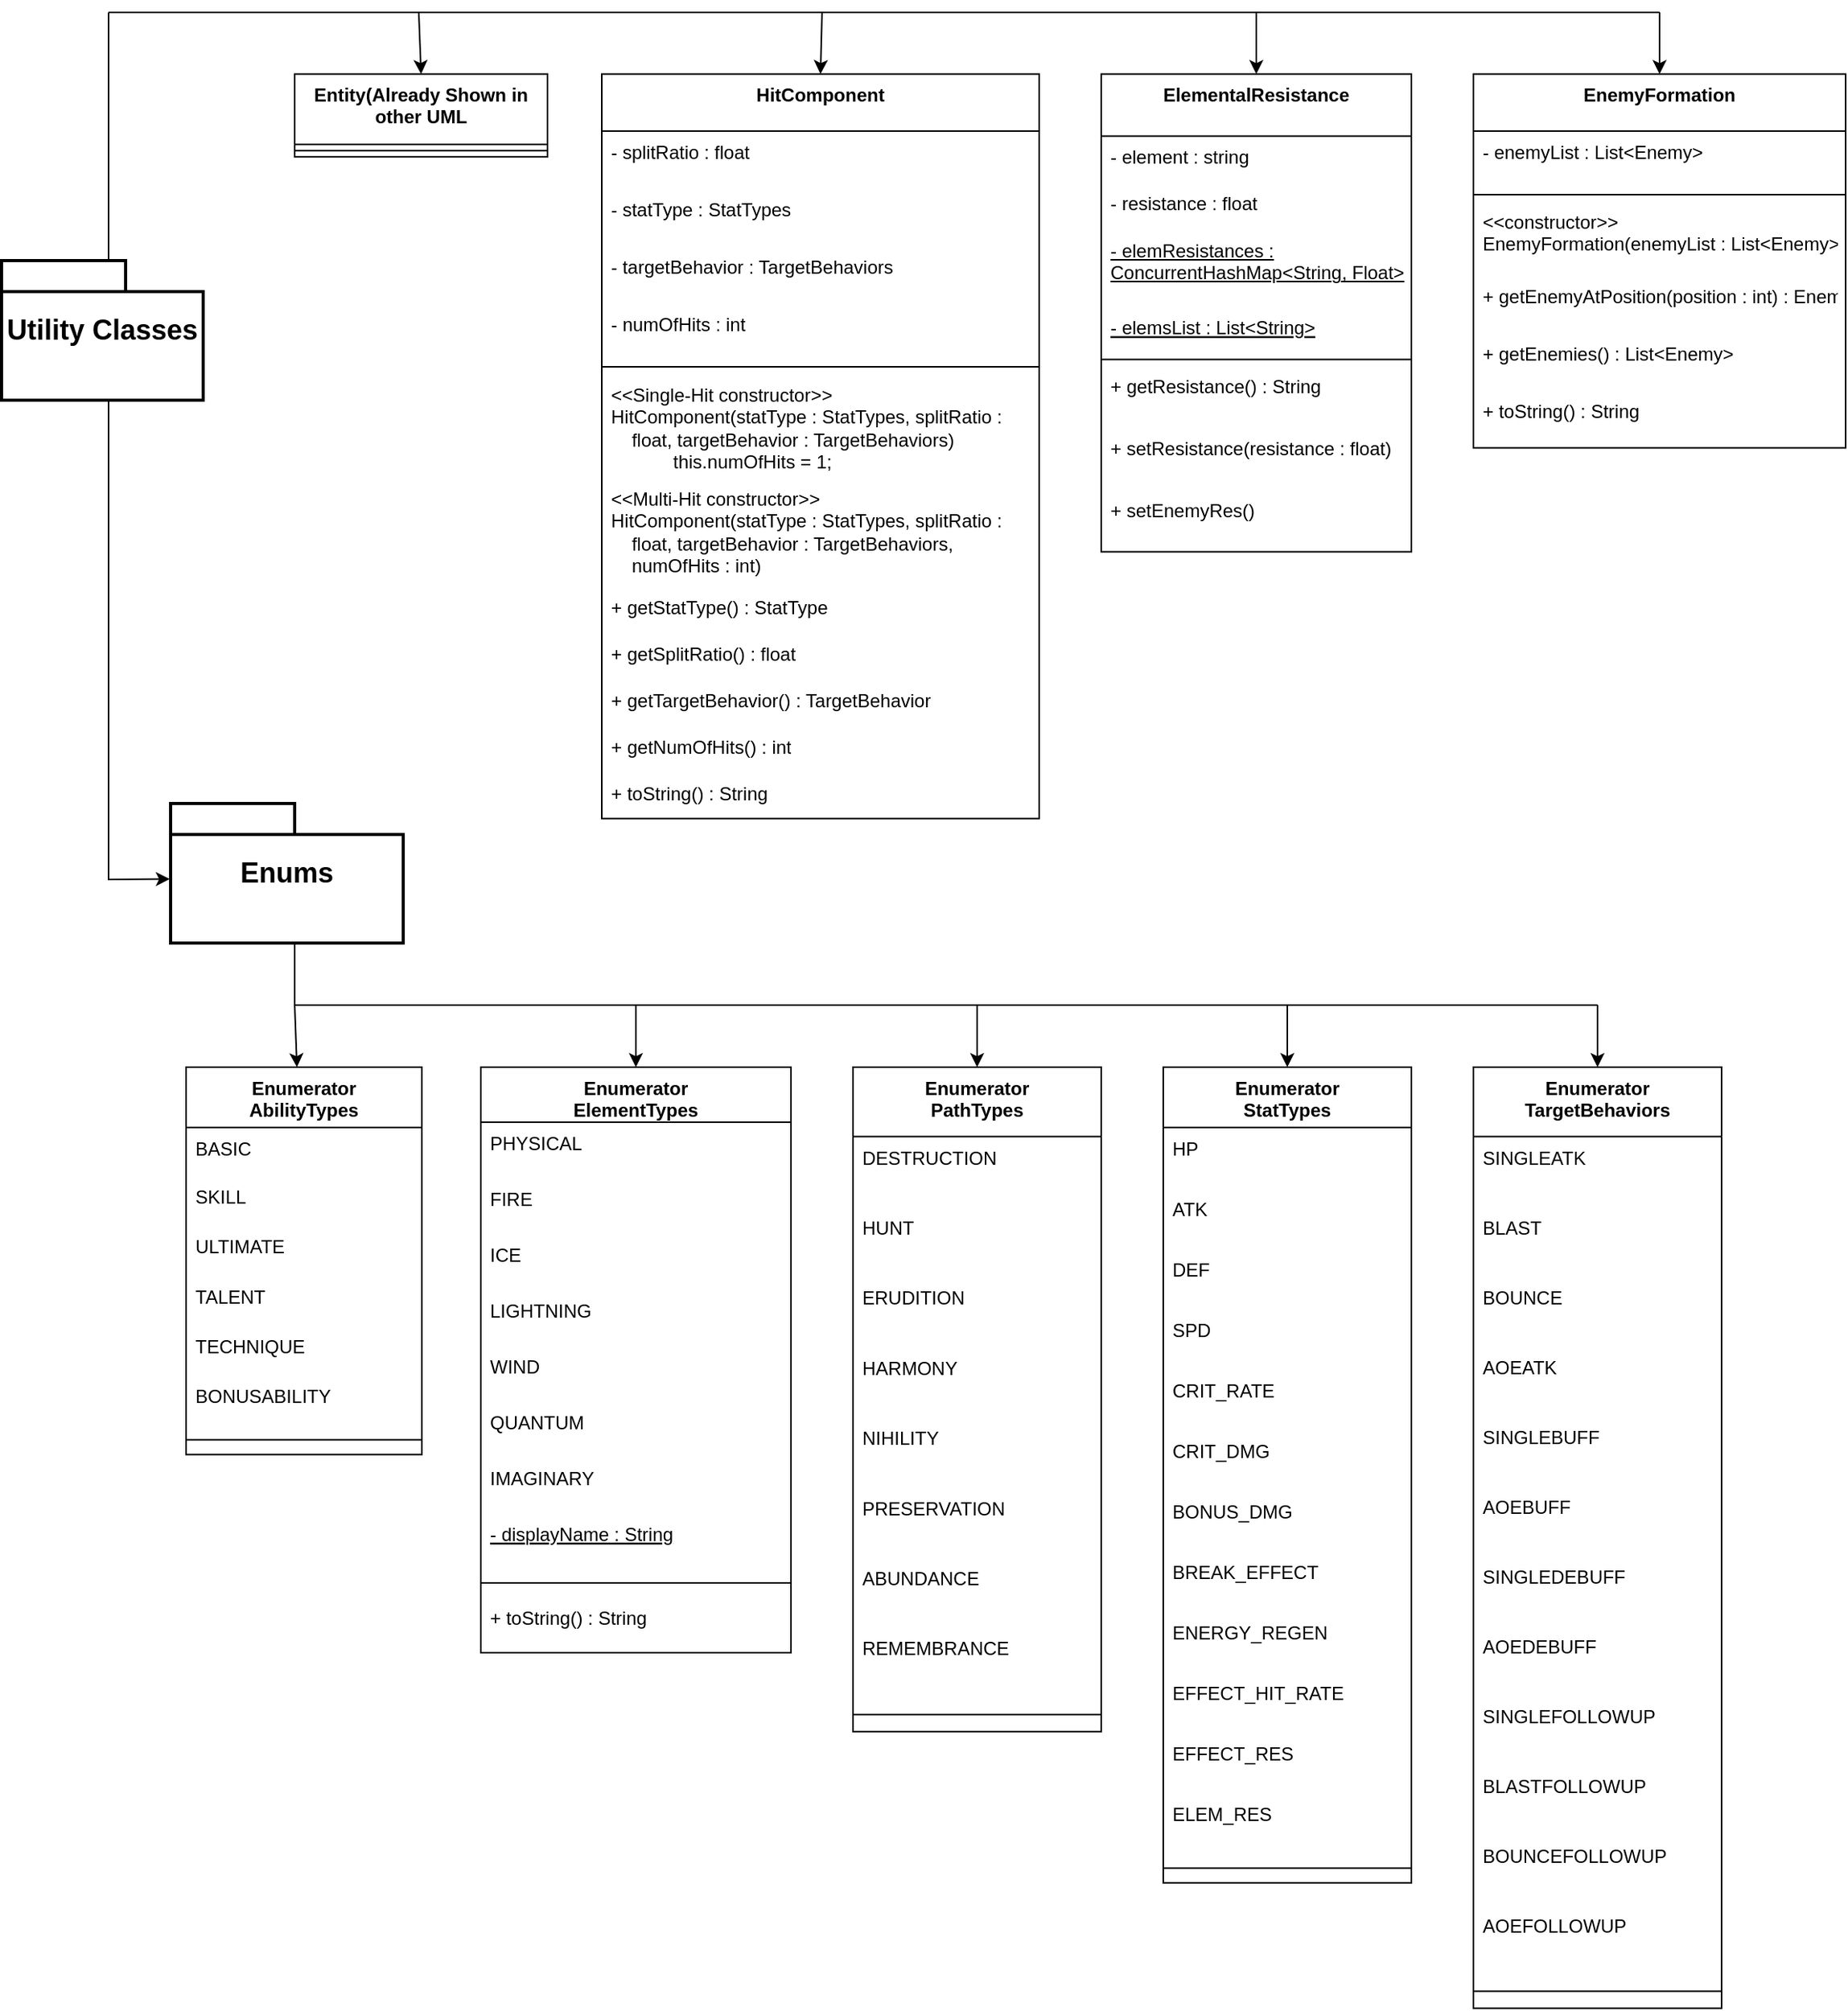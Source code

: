 <mxfile version="27.0.5">
  <diagram name="Page-1" id="-sLApmiAKV9WA52G9wSE">
    <mxGraphModel dx="1891" dy="1094" grid="0" gridSize="10" guides="0" tooltips="1" connect="1" arrows="1" fold="1" page="1" pageScale="1.2" pageWidth="850" pageHeight="1100" math="0" shadow="0">
      <root>
        <mxCell id="0" />
        <mxCell id="1" parent="0" />
        <mxCell id="8" value="Entity(Already Shown in&#xa;other UML" style="swimlane;fontStyle=1;align=center;verticalAlign=top;childLayout=stackLayout;horizontal=1;startSize=45.333;horizontalStack=0;resizeParent=1;resizeParentMax=0;resizeLast=0;collapsible=0;marginBottom=0;" parent="1" vertex="1">
          <mxGeometry x="280" y="119.73" width="163" height="53.333" as="geometry" />
        </mxCell>
        <mxCell id="10" style="line;strokeWidth=1;fillColor=none;align=left;verticalAlign=middle;spacingTop=-1;spacingLeft=3;spacingRight=3;rotatable=0;labelPosition=right;points=[];portConstraint=eastwest;strokeColor=inherit;" parent="8" vertex="1">
          <mxGeometry y="45.333" width="163" height="8" as="geometry" />
        </mxCell>
        <mxCell id="12" value="HitComponent" style="swimlane;fontStyle=1;align=center;verticalAlign=top;childLayout=stackLayout;horizontal=1;startSize=36.8;horizontalStack=0;resizeParent=1;resizeParentMax=0;resizeLast=0;collapsible=0;marginBottom=0;" parent="1" vertex="1">
          <mxGeometry x="478" y="119.73" width="282" height="480" as="geometry" />
        </mxCell>
        <mxCell id="13" value="- splitRatio : float" style="text;strokeColor=none;fillColor=none;align=left;verticalAlign=top;spacingLeft=4;spacingRight=4;overflow=hidden;rotatable=0;points=[[0,0.5],[1,0.5]];portConstraint=eastwest;" parent="12" vertex="1">
          <mxGeometry y="36.8" width="282" height="37" as="geometry" />
        </mxCell>
        <mxCell id="14" value="- statType : StatTypes" style="text;strokeColor=none;fillColor=none;align=left;verticalAlign=top;spacingLeft=4;spacingRight=4;overflow=hidden;rotatable=0;points=[[0,0.5],[1,0.5]];portConstraint=eastwest;" parent="12" vertex="1">
          <mxGeometry y="73.8" width="282" height="37" as="geometry" />
        </mxCell>
        <mxCell id="noCSUKZec1lNonX3EAhE-70" value="- targetBehavior : TargetBehaviors" style="text;strokeColor=none;fillColor=none;align=left;verticalAlign=top;spacingLeft=4;spacingRight=4;overflow=hidden;rotatable=0;points=[[0,0.5],[1,0.5]];portConstraint=eastwest;" vertex="1" parent="12">
          <mxGeometry y="110.8" width="282" height="37" as="geometry" />
        </mxCell>
        <mxCell id="noCSUKZec1lNonX3EAhE-71" value="- numOfHits : int" style="text;strokeColor=none;fillColor=none;align=left;verticalAlign=top;spacingLeft=4;spacingRight=4;overflow=hidden;rotatable=0;points=[[0,0.5],[1,0.5]];portConstraint=eastwest;" vertex="1" parent="12">
          <mxGeometry y="147.8" width="282" height="37" as="geometry" />
        </mxCell>
        <mxCell id="15" style="line;strokeWidth=1;fillColor=none;align=left;verticalAlign=middle;spacingTop=-1;spacingLeft=3;spacingRight=3;rotatable=0;labelPosition=right;points=[];portConstraint=eastwest;strokeColor=inherit;" parent="12" vertex="1">
          <mxGeometry y="184.8" width="282" height="8" as="geometry" />
        </mxCell>
        <mxCell id="16" value="&lt;&lt;Single-Hit constructor&gt;&gt;&#xa;HitComponent(statType : StatTypes, splitRatio :     float, targetBehavior : TargetBehaviors)&#xa;            this.numOfHits = 1;&#xa;" style="text;strokeColor=none;fillColor=none;align=left;verticalAlign=top;spacingLeft=4;spacingRight=4;overflow=hidden;rotatable=0;points=[[0,0.5],[1,0.5]];portConstraint=eastwest;labelBackgroundColor=none;labelBorderColor=none;whiteSpace=wrap;" parent="12" vertex="1">
          <mxGeometry y="192.8" width="282" height="67.2" as="geometry" />
        </mxCell>
        <mxCell id="17" value="&lt;&lt;Multi-Hit constructor&gt;&gt;&#xa;HitComponent(statType : StatTypes, splitRatio :     float, targetBehavior : TargetBehaviors,     numOfHits : int)" style="text;strokeColor=none;fillColor=none;align=left;verticalAlign=top;spacingLeft=4;spacingRight=4;overflow=hidden;rotatable=0;points=[[0,0.5],[1,0.5]];portConstraint=eastwest;whiteSpace=wrap;" parent="12" vertex="1">
          <mxGeometry y="260" width="282" height="70" as="geometry" />
        </mxCell>
        <mxCell id="noCSUKZec1lNonX3EAhE-73" value="+ getStatType() : StatType" style="text;strokeColor=none;fillColor=none;align=left;verticalAlign=top;spacingLeft=4;spacingRight=4;overflow=hidden;rotatable=0;points=[[0,0.5],[1,0.5]];portConstraint=eastwest;whiteSpace=wrap;" vertex="1" parent="12">
          <mxGeometry y="330" width="282" height="30" as="geometry" />
        </mxCell>
        <mxCell id="noCSUKZec1lNonX3EAhE-74" value="+ getSplitRatio() : float" style="text;strokeColor=none;fillColor=none;align=left;verticalAlign=top;spacingLeft=4;spacingRight=4;overflow=hidden;rotatable=0;points=[[0,0.5],[1,0.5]];portConstraint=eastwest;whiteSpace=wrap;" vertex="1" parent="12">
          <mxGeometry y="360" width="282" height="30" as="geometry" />
        </mxCell>
        <mxCell id="noCSUKZec1lNonX3EAhE-75" value="+ getTargetBehavior() : TargetBehavior" style="text;strokeColor=none;fillColor=none;align=left;verticalAlign=top;spacingLeft=4;spacingRight=4;overflow=hidden;rotatable=0;points=[[0,0.5],[1,0.5]];portConstraint=eastwest;whiteSpace=wrap;" vertex="1" parent="12">
          <mxGeometry y="390" width="282" height="30" as="geometry" />
        </mxCell>
        <mxCell id="noCSUKZec1lNonX3EAhE-76" value="+ getNumOfHits() : int" style="text;strokeColor=none;fillColor=none;align=left;verticalAlign=top;spacingLeft=4;spacingRight=4;overflow=hidden;rotatable=0;points=[[0,0.5],[1,0.5]];portConstraint=eastwest;whiteSpace=wrap;" vertex="1" parent="12">
          <mxGeometry y="420" width="282" height="30" as="geometry" />
        </mxCell>
        <mxCell id="noCSUKZec1lNonX3EAhE-77" value="+ toString() : String" style="text;strokeColor=none;fillColor=none;align=left;verticalAlign=top;spacingLeft=4;spacingRight=4;overflow=hidden;rotatable=0;points=[[0,0.5],[1,0.5]];portConstraint=eastwest;whiteSpace=wrap;" vertex="1" parent="12">
          <mxGeometry y="450" width="282" height="30" as="geometry" />
        </mxCell>
        <mxCell id="18" value="ElementalResistance" style="swimlane;fontStyle=1;align=center;verticalAlign=top;childLayout=stackLayout;horizontal=1;startSize=40;horizontalStack=0;resizeParent=1;resizeParentMax=0;resizeLast=0;collapsible=0;marginBottom=0;" parent="1" vertex="1">
          <mxGeometry x="800" y="119.73" width="200" height="308" as="geometry" />
        </mxCell>
        <mxCell id="19" value="- element : string" style="text;strokeColor=none;fillColor=none;align=left;verticalAlign=top;spacingLeft=4;spacingRight=4;overflow=hidden;rotatable=0;points=[[0,0.5],[1,0.5]];portConstraint=eastwest;" parent="18" vertex="1">
          <mxGeometry y="40" width="200" height="30" as="geometry" />
        </mxCell>
        <mxCell id="noCSUKZec1lNonX3EAhE-78" value="- resistance : float" style="text;strokeColor=none;fillColor=none;align=left;verticalAlign=top;spacingLeft=4;spacingRight=4;overflow=hidden;rotatable=0;points=[[0,0.5],[1,0.5]];portConstraint=eastwest;" vertex="1" parent="18">
          <mxGeometry y="70" width="200" height="30" as="geometry" />
        </mxCell>
        <mxCell id="noCSUKZec1lNonX3EAhE-79" value="- elemResistances : ConcurrentHashMap&lt;String, Float&gt;" style="text;strokeColor=none;fillColor=none;align=left;verticalAlign=top;spacingLeft=4;spacingRight=4;overflow=hidden;rotatable=0;points=[[0,0.5],[1,0.5]];portConstraint=eastwest;whiteSpace=wrap;fontStyle=4" vertex="1" parent="18">
          <mxGeometry y="100" width="200" height="50" as="geometry" />
        </mxCell>
        <mxCell id="noCSUKZec1lNonX3EAhE-80" value="- elemsList : List&lt;String&gt;" style="text;strokeColor=none;fillColor=none;align=left;verticalAlign=top;spacingLeft=4;spacingRight=4;overflow=hidden;rotatable=0;points=[[0,0.5],[1,0.5]];portConstraint=eastwest;fontStyle=4" vertex="1" parent="18">
          <mxGeometry y="150" width="200" height="30" as="geometry" />
        </mxCell>
        <mxCell id="20" style="line;strokeWidth=1;fillColor=none;align=left;verticalAlign=middle;spacingTop=-1;spacingLeft=3;spacingRight=3;rotatable=0;labelPosition=right;points=[];portConstraint=eastwest;strokeColor=inherit;" parent="18" vertex="1">
          <mxGeometry y="180" width="200" height="8" as="geometry" />
        </mxCell>
        <mxCell id="21" value="+ getResistance() : String" style="text;strokeColor=none;fillColor=none;align=left;verticalAlign=top;spacingLeft=4;spacingRight=4;overflow=hidden;rotatable=0;points=[[0,0.5],[1,0.5]];portConstraint=eastwest;" parent="18" vertex="1">
          <mxGeometry y="188" width="200" height="40" as="geometry" />
        </mxCell>
        <mxCell id="22" value="+ setResistance(resistance : float)" style="text;strokeColor=none;fillColor=none;align=left;verticalAlign=top;spacingLeft=4;spacingRight=4;overflow=hidden;rotatable=0;points=[[0,0.5],[1,0.5]];portConstraint=eastwest;" parent="18" vertex="1">
          <mxGeometry y="228" width="200" height="40" as="geometry" />
        </mxCell>
        <mxCell id="noCSUKZec1lNonX3EAhE-81" value="+ setEnemyRes()" style="text;strokeColor=none;fillColor=none;align=left;verticalAlign=top;spacingLeft=4;spacingRight=4;overflow=hidden;rotatable=0;points=[[0,0.5],[1,0.5]];portConstraint=eastwest;" vertex="1" parent="18">
          <mxGeometry y="268" width="200" height="40" as="geometry" />
        </mxCell>
        <mxCell id="23" value="EnemyFormation" style="swimlane;fontStyle=1;align=center;verticalAlign=top;childLayout=stackLayout;horizontal=1;startSize=36.8;horizontalStack=0;resizeParent=1;resizeParentMax=0;resizeLast=0;collapsible=0;marginBottom=0;" parent="1" vertex="1">
          <mxGeometry x="1040" y="119.73" width="240" height="241" as="geometry" />
        </mxCell>
        <mxCell id="24" value="- enemyList : List&lt;Enemy&gt;" style="text;strokeColor=none;fillColor=none;align=left;verticalAlign=top;spacingLeft=4;spacingRight=4;overflow=hidden;rotatable=0;points=[[0,0.5],[1,0.5]];portConstraint=eastwest;" parent="23" vertex="1">
          <mxGeometry y="36.8" width="240" height="37" as="geometry" />
        </mxCell>
        <mxCell id="25" style="line;strokeWidth=1;fillColor=none;align=left;verticalAlign=middle;spacingTop=-1;spacingLeft=3;spacingRight=3;rotatable=0;labelPosition=right;points=[];portConstraint=eastwest;strokeColor=inherit;" parent="23" vertex="1">
          <mxGeometry y="73.8" width="240" height="8" as="geometry" />
        </mxCell>
        <mxCell id="26" value="&lt;&lt;constructor&gt;&gt;&#xa;EnemyFormation(enemyList : List&lt;Enemy&gt;)" style="text;strokeColor=none;fillColor=none;align=left;verticalAlign=top;spacingLeft=4;spacingRight=4;overflow=hidden;rotatable=0;points=[[0,0.5],[1,0.5]];portConstraint=eastwest;" parent="23" vertex="1">
          <mxGeometry y="81.8" width="240" height="48.2" as="geometry" />
        </mxCell>
        <mxCell id="27" value="+ getEnemyAtPosition(position : int) : Enemy" style="text;strokeColor=none;fillColor=none;align=left;verticalAlign=top;spacingLeft=4;spacingRight=4;overflow=hidden;rotatable=0;points=[[0,0.5],[1,0.5]];portConstraint=eastwest;" parent="23" vertex="1">
          <mxGeometry y="130" width="240" height="37" as="geometry" />
        </mxCell>
        <mxCell id="28" value="+ getEnemies() : List&lt;Enemy&gt;" style="text;strokeColor=none;fillColor=none;align=left;verticalAlign=top;spacingLeft=4;spacingRight=4;overflow=hidden;rotatable=0;points=[[0,0.5],[1,0.5]];portConstraint=eastwest;" parent="23" vertex="1">
          <mxGeometry y="167" width="240" height="37" as="geometry" />
        </mxCell>
        <mxCell id="noCSUKZec1lNonX3EAhE-83" value="+ toString() : String" style="text;strokeColor=none;fillColor=none;align=left;verticalAlign=top;spacingLeft=4;spacingRight=4;overflow=hidden;rotatable=0;points=[[0,0.5],[1,0.5]];portConstraint=eastwest;" vertex="1" parent="23">
          <mxGeometry y="204" width="240" height="37" as="geometry" />
        </mxCell>
        <mxCell id="33" value="Enumerator&#xa;AbilityTypes" style="swimlane;fontStyle=1;align=center;verticalAlign=top;childLayout=stackLayout;horizontal=1;startSize=38.857;horizontalStack=0;resizeParent=1;resizeParentMax=0;resizeLast=0;collapsible=0;marginBottom=0;" parent="1" vertex="1">
          <mxGeometry x="210" y="760" width="152" height="249.697" as="geometry" />
        </mxCell>
        <mxCell id="34" value="BASIC" style="text;strokeColor=none;fillColor=none;align=left;verticalAlign=top;spacingLeft=4;spacingRight=4;overflow=hidden;rotatable=0;points=[[0,0.5],[1,0.5]];portConstraint=eastwest;" parent="33" vertex="1">
          <mxGeometry y="38.857" width="152" height="31.14" as="geometry" />
        </mxCell>
        <mxCell id="35" value="SKILL" style="text;strokeColor=none;fillColor=none;align=left;verticalAlign=top;spacingLeft=4;spacingRight=4;overflow=hidden;rotatable=0;points=[[0,0.5],[1,0.5]];portConstraint=eastwest;" parent="33" vertex="1">
          <mxGeometry y="69.997" width="152" height="32.14" as="geometry" />
        </mxCell>
        <mxCell id="noCSUKZec1lNonX3EAhE-97" value="ULTIMATE" style="text;strokeColor=none;fillColor=none;align=left;verticalAlign=top;spacingLeft=4;spacingRight=4;overflow=hidden;rotatable=0;points=[[0,0.5],[1,0.5]];portConstraint=eastwest;" vertex="1" parent="33">
          <mxGeometry y="102.137" width="152" height="32.14" as="geometry" />
        </mxCell>
        <mxCell id="noCSUKZec1lNonX3EAhE-98" value="TALENT" style="text;strokeColor=none;fillColor=none;align=left;verticalAlign=top;spacingLeft=4;spacingRight=4;overflow=hidden;rotatable=0;points=[[0,0.5],[1,0.5]];portConstraint=eastwest;" vertex="1" parent="33">
          <mxGeometry y="134.277" width="152" height="32.14" as="geometry" />
        </mxCell>
        <mxCell id="noCSUKZec1lNonX3EAhE-99" value="TECHNIQUE" style="text;strokeColor=none;fillColor=none;align=left;verticalAlign=top;spacingLeft=4;spacingRight=4;overflow=hidden;rotatable=0;points=[[0,0.5],[1,0.5]];portConstraint=eastwest;" vertex="1" parent="33">
          <mxGeometry y="166.417" width="152" height="32.14" as="geometry" />
        </mxCell>
        <mxCell id="noCSUKZec1lNonX3EAhE-100" value="BONUSABILITY" style="text;strokeColor=none;fillColor=none;align=left;verticalAlign=top;spacingLeft=4;spacingRight=4;overflow=hidden;rotatable=0;points=[[0,0.5],[1,0.5]];portConstraint=eastwest;" vertex="1" parent="33">
          <mxGeometry y="198.557" width="152" height="32.14" as="geometry" />
        </mxCell>
        <mxCell id="36" style="line;strokeWidth=1;fillColor=none;align=left;verticalAlign=middle;spacingTop=-1;spacingLeft=3;spacingRight=3;rotatable=0;labelPosition=right;points=[];portConstraint=eastwest;strokeColor=inherit;" parent="33" vertex="1">
          <mxGeometry y="230.697" width="152" height="19" as="geometry" />
        </mxCell>
        <mxCell id="37" value="Enumerator&#xa;ElementTypes" style="swimlane;fontStyle=1;align=center;verticalAlign=top;childLayout=stackLayout;horizontal=1;startSize=35.556;horizontalStack=0;resizeParent=1;resizeParentMax=0;resizeLast=0;collapsible=0;marginBottom=0;" parent="1" vertex="1">
          <mxGeometry x="400" y="760" width="200" height="377.556" as="geometry" />
        </mxCell>
        <mxCell id="38" value="PHYSICAL" style="text;strokeColor=none;fillColor=none;align=left;verticalAlign=top;spacingLeft=4;spacingRight=4;overflow=hidden;rotatable=0;points=[[0,0.5],[1,0.5]];portConstraint=eastwest;" parent="37" vertex="1">
          <mxGeometry y="35.556" width="200" height="36" as="geometry" />
        </mxCell>
        <mxCell id="39" value="FIRE" style="text;strokeColor=none;fillColor=none;align=left;verticalAlign=top;spacingLeft=4;spacingRight=4;overflow=hidden;rotatable=0;points=[[0,0.5],[1,0.5]];portConstraint=eastwest;" parent="37" vertex="1">
          <mxGeometry y="71.556" width="200" height="36" as="geometry" />
        </mxCell>
        <mxCell id="40" value="ICE" style="text;strokeColor=none;fillColor=none;align=left;verticalAlign=top;spacingLeft=4;spacingRight=4;overflow=hidden;rotatable=0;points=[[0,0.5],[1,0.5]];portConstraint=eastwest;" parent="37" vertex="1">
          <mxGeometry y="107.556" width="200" height="36" as="geometry" />
        </mxCell>
        <mxCell id="noCSUKZec1lNonX3EAhE-103" value="LIGHTNING" style="text;strokeColor=none;fillColor=none;align=left;verticalAlign=top;spacingLeft=4;spacingRight=4;overflow=hidden;rotatable=0;points=[[0,0.5],[1,0.5]];portConstraint=eastwest;" vertex="1" parent="37">
          <mxGeometry y="143.556" width="200" height="36" as="geometry" />
        </mxCell>
        <mxCell id="noCSUKZec1lNonX3EAhE-104" value="WIND" style="text;strokeColor=none;fillColor=none;align=left;verticalAlign=top;spacingLeft=4;spacingRight=4;overflow=hidden;rotatable=0;points=[[0,0.5],[1,0.5]];portConstraint=eastwest;" vertex="1" parent="37">
          <mxGeometry y="179.556" width="200" height="36" as="geometry" />
        </mxCell>
        <mxCell id="noCSUKZec1lNonX3EAhE-101" value="QUANTUM" style="text;strokeColor=none;fillColor=none;align=left;verticalAlign=top;spacingLeft=4;spacingRight=4;overflow=hidden;rotatable=0;points=[[0,0.5],[1,0.5]];portConstraint=eastwest;" vertex="1" parent="37">
          <mxGeometry y="215.556" width="200" height="36" as="geometry" />
        </mxCell>
        <mxCell id="noCSUKZec1lNonX3EAhE-102" value="IMAGINARY" style="text;strokeColor=none;fillColor=none;align=left;verticalAlign=top;spacingLeft=4;spacingRight=4;overflow=hidden;rotatable=0;points=[[0,0.5],[1,0.5]];portConstraint=eastwest;" vertex="1" parent="37">
          <mxGeometry y="251.556" width="200" height="36" as="geometry" />
        </mxCell>
        <mxCell id="noCSUKZec1lNonX3EAhE-106" value="- displayName : String" style="text;strokeColor=none;fillColor=none;align=left;verticalAlign=top;spacingLeft=4;spacingRight=4;overflow=hidden;rotatable=0;points=[[0,0.5],[1,0.5]];portConstraint=eastwest;fontStyle=4" vertex="1" parent="37">
          <mxGeometry y="287.556" width="200" height="36" as="geometry" />
        </mxCell>
        <mxCell id="41" style="line;strokeWidth=1;fillColor=none;align=left;verticalAlign=middle;spacingTop=-1;spacingLeft=3;spacingRight=3;rotatable=0;labelPosition=right;points=[];portConstraint=eastwest;strokeColor=inherit;" parent="37" vertex="1">
          <mxGeometry y="323.556" width="200" height="18" as="geometry" />
        </mxCell>
        <mxCell id="noCSUKZec1lNonX3EAhE-108" value="+ toString() : String" style="text;strokeColor=none;fillColor=none;align=left;verticalAlign=top;spacingLeft=4;spacingRight=4;overflow=hidden;rotatable=0;points=[[0,0.5],[1,0.5]];portConstraint=eastwest;" vertex="1" parent="37">
          <mxGeometry y="341.556" width="200" height="36" as="geometry" />
        </mxCell>
        <mxCell id="42" value="Enumerator&#xa;PathTypes" style="swimlane;fontStyle=1;align=center;verticalAlign=top;childLayout=stackLayout;horizontal=1;startSize=44.8;horizontalStack=0;resizeParent=1;resizeParentMax=0;resizeLast=0;collapsible=0;marginBottom=0;" parent="1" vertex="1">
          <mxGeometry x="640" y="760" width="160" height="428.4" as="geometry" />
        </mxCell>
        <mxCell id="43" value="DESTRUCTION" style="text;strokeColor=none;fillColor=none;align=left;verticalAlign=top;spacingLeft=4;spacingRight=4;overflow=hidden;rotatable=0;points=[[0,0.5],[1,0.5]];portConstraint=eastwest;" parent="42" vertex="1">
          <mxGeometry y="44.8" width="160" height="45.2" as="geometry" />
        </mxCell>
        <mxCell id="noCSUKZec1lNonX3EAhE-121" value="HUNT" style="text;strokeColor=none;fillColor=none;align=left;verticalAlign=top;spacingLeft=4;spacingRight=4;overflow=hidden;rotatable=0;points=[[0,0.5],[1,0.5]];portConstraint=eastwest;" vertex="1" parent="42">
          <mxGeometry y="90" width="160" height="45.2" as="geometry" />
        </mxCell>
        <mxCell id="noCSUKZec1lNonX3EAhE-124" value="ERUDITION" style="text;strokeColor=none;fillColor=none;align=left;verticalAlign=top;spacingLeft=4;spacingRight=4;overflow=hidden;rotatable=0;points=[[0,0.5],[1,0.5]];portConstraint=eastwest;" vertex="1" parent="42">
          <mxGeometry y="135.2" width="160" height="45.2" as="geometry" />
        </mxCell>
        <mxCell id="noCSUKZec1lNonX3EAhE-123" value="HARMONY" style="text;strokeColor=none;fillColor=none;align=left;verticalAlign=top;spacingLeft=4;spacingRight=4;overflow=hidden;rotatable=0;points=[[0,0.5],[1,0.5]];portConstraint=eastwest;" vertex="1" parent="42">
          <mxGeometry y="180.4" width="160" height="45.2" as="geometry" />
        </mxCell>
        <mxCell id="noCSUKZec1lNonX3EAhE-122" value="NIHILITY" style="text;strokeColor=none;fillColor=none;align=left;verticalAlign=top;spacingLeft=4;spacingRight=4;overflow=hidden;rotatable=0;points=[[0,0.5],[1,0.5]];portConstraint=eastwest;" vertex="1" parent="42">
          <mxGeometry y="225.6" width="160" height="45.2" as="geometry" />
        </mxCell>
        <mxCell id="noCSUKZec1lNonX3EAhE-120" value="PRESERVATION" style="text;strokeColor=none;fillColor=none;align=left;verticalAlign=top;spacingLeft=4;spacingRight=4;overflow=hidden;rotatable=0;points=[[0,0.5],[1,0.5]];portConstraint=eastwest;" vertex="1" parent="42">
          <mxGeometry y="270.8" width="160" height="45.2" as="geometry" />
        </mxCell>
        <mxCell id="noCSUKZec1lNonX3EAhE-119" value="ABUNDANCE" style="text;strokeColor=none;fillColor=none;align=left;verticalAlign=top;spacingLeft=4;spacingRight=4;overflow=hidden;rotatable=0;points=[[0,0.5],[1,0.5]];portConstraint=eastwest;" vertex="1" parent="42">
          <mxGeometry y="316.0" width="160" height="45.2" as="geometry" />
        </mxCell>
        <mxCell id="noCSUKZec1lNonX3EAhE-118" value="REMEMBRANCE" style="text;strokeColor=none;fillColor=none;align=left;verticalAlign=top;spacingLeft=4;spacingRight=4;overflow=hidden;rotatable=0;points=[[0,0.5],[1,0.5]];portConstraint=eastwest;" vertex="1" parent="42">
          <mxGeometry y="361.2" width="160" height="45.2" as="geometry" />
        </mxCell>
        <mxCell id="44" style="line;strokeWidth=1;fillColor=none;align=left;verticalAlign=middle;spacingTop=-1;spacingLeft=3;spacingRight=3;rotatable=0;labelPosition=right;points=[];portConstraint=eastwest;strokeColor=inherit;" parent="42" vertex="1">
          <mxGeometry y="406.4" width="160" height="22" as="geometry" />
        </mxCell>
        <mxCell id="45" value="Enumerator&#xa;StatTypes" style="swimlane;fontStyle=1;align=center;verticalAlign=top;childLayout=stackLayout;horizontal=1;startSize=38.857;horizontalStack=0;resizeParent=1;resizeParentMax=0;resizeLast=0;collapsible=0;marginBottom=0;" parent="1" vertex="1">
          <mxGeometry x="840" y="760" width="160" height="525.857" as="geometry" />
        </mxCell>
        <mxCell id="46" value="HP" style="text;strokeColor=none;fillColor=none;align=left;verticalAlign=top;spacingLeft=4;spacingRight=4;overflow=hidden;rotatable=0;points=[[0,0.5],[1,0.5]];portConstraint=eastwest;" parent="45" vertex="1">
          <mxGeometry y="38.857" width="160" height="39" as="geometry" />
        </mxCell>
        <mxCell id="noCSUKZec1lNonX3EAhE-130" value="ATK" style="text;strokeColor=none;fillColor=none;align=left;verticalAlign=top;spacingLeft=4;spacingRight=4;overflow=hidden;rotatable=0;points=[[0,0.5],[1,0.5]];portConstraint=eastwest;" vertex="1" parent="45">
          <mxGeometry y="77.857" width="160" height="39" as="geometry" />
        </mxCell>
        <mxCell id="noCSUKZec1lNonX3EAhE-132" value="DEF" style="text;strokeColor=none;fillColor=none;align=left;verticalAlign=top;spacingLeft=4;spacingRight=4;overflow=hidden;rotatable=0;points=[[0,0.5],[1,0.5]];portConstraint=eastwest;" vertex="1" parent="45">
          <mxGeometry y="116.857" width="160" height="39" as="geometry" />
        </mxCell>
        <mxCell id="noCSUKZec1lNonX3EAhE-133" value="SPD" style="text;strokeColor=none;fillColor=none;align=left;verticalAlign=top;spacingLeft=4;spacingRight=4;overflow=hidden;rotatable=0;points=[[0,0.5],[1,0.5]];portConstraint=eastwest;" vertex="1" parent="45">
          <mxGeometry y="155.857" width="160" height="39" as="geometry" />
        </mxCell>
        <mxCell id="noCSUKZec1lNonX3EAhE-131" value="CRIT_RATE" style="text;strokeColor=none;fillColor=none;align=left;verticalAlign=top;spacingLeft=4;spacingRight=4;overflow=hidden;rotatable=0;points=[[0,0.5],[1,0.5]];portConstraint=eastwest;" vertex="1" parent="45">
          <mxGeometry y="194.857" width="160" height="39" as="geometry" />
        </mxCell>
        <mxCell id="noCSUKZec1lNonX3EAhE-129" value="CRIT_DMG" style="text;strokeColor=none;fillColor=none;align=left;verticalAlign=top;spacingLeft=4;spacingRight=4;overflow=hidden;rotatable=0;points=[[0,0.5],[1,0.5]];portConstraint=eastwest;" vertex="1" parent="45">
          <mxGeometry y="233.857" width="160" height="39" as="geometry" />
        </mxCell>
        <mxCell id="noCSUKZec1lNonX3EAhE-128" value="BONUS_DMG" style="text;strokeColor=none;fillColor=none;align=left;verticalAlign=top;spacingLeft=4;spacingRight=4;overflow=hidden;rotatable=0;points=[[0,0.5],[1,0.5]];portConstraint=eastwest;" vertex="1" parent="45">
          <mxGeometry y="272.857" width="160" height="39" as="geometry" />
        </mxCell>
        <mxCell id="noCSUKZec1lNonX3EAhE-127" value="BREAK_EFFECT" style="text;strokeColor=none;fillColor=none;align=left;verticalAlign=top;spacingLeft=4;spacingRight=4;overflow=hidden;rotatable=0;points=[[0,0.5],[1,0.5]];portConstraint=eastwest;" vertex="1" parent="45">
          <mxGeometry y="311.857" width="160" height="39" as="geometry" />
        </mxCell>
        <mxCell id="noCSUKZec1lNonX3EAhE-126" value="ENERGY_REGEN" style="text;strokeColor=none;fillColor=none;align=left;verticalAlign=top;spacingLeft=4;spacingRight=4;overflow=hidden;rotatable=0;points=[[0,0.5],[1,0.5]];portConstraint=eastwest;" vertex="1" parent="45">
          <mxGeometry y="350.857" width="160" height="39" as="geometry" />
        </mxCell>
        <mxCell id="noCSUKZec1lNonX3EAhE-125" value="EFFECT_HIT_RATE" style="text;strokeColor=none;fillColor=none;align=left;verticalAlign=top;spacingLeft=4;spacingRight=4;overflow=hidden;rotatable=0;points=[[0,0.5],[1,0.5]];portConstraint=eastwest;" vertex="1" parent="45">
          <mxGeometry y="389.857" width="160" height="39" as="geometry" />
        </mxCell>
        <mxCell id="47" value="EFFECT_RES" style="text;strokeColor=none;fillColor=none;align=left;verticalAlign=top;spacingLeft=4;spacingRight=4;overflow=hidden;rotatable=0;points=[[0,0.5],[1,0.5]];portConstraint=eastwest;" parent="45" vertex="1">
          <mxGeometry y="428.857" width="160" height="39" as="geometry" />
        </mxCell>
        <mxCell id="noCSUKZec1lNonX3EAhE-134" value="ELEM_RES" style="text;strokeColor=none;fillColor=none;align=left;verticalAlign=top;spacingLeft=4;spacingRight=4;overflow=hidden;rotatable=0;points=[[0,0.5],[1,0.5]];portConstraint=eastwest;" vertex="1" parent="45">
          <mxGeometry y="467.857" width="160" height="39" as="geometry" />
        </mxCell>
        <mxCell id="48" style="line;strokeWidth=1;fillColor=none;align=left;verticalAlign=middle;spacingTop=-1;spacingLeft=3;spacingRight=3;rotatable=0;labelPosition=right;points=[];portConstraint=eastwest;strokeColor=inherit;" parent="45" vertex="1">
          <mxGeometry y="506.857" width="160" height="19" as="geometry" />
        </mxCell>
        <mxCell id="49" value="Enumerator&#xa;TargetBehaviors" style="swimlane;fontStyle=1;align=center;verticalAlign=top;childLayout=stackLayout;horizontal=1;startSize=44.8;horizontalStack=0;resizeParent=1;resizeParentMax=0;resizeLast=0;collapsible=0;marginBottom=0;" parent="1" vertex="1">
          <mxGeometry x="1040" y="760" width="160" height="606.8" as="geometry" />
        </mxCell>
        <mxCell id="50" value="SINGLEATK" style="text;strokeColor=none;fillColor=none;align=left;verticalAlign=top;spacingLeft=4;spacingRight=4;overflow=hidden;rotatable=0;points=[[0,0.5],[1,0.5]];portConstraint=eastwest;" parent="49" vertex="1">
          <mxGeometry y="44.8" width="160" height="45" as="geometry" />
        </mxCell>
        <mxCell id="noCSUKZec1lNonX3EAhE-138" value="BLAST" style="text;strokeColor=none;fillColor=none;align=left;verticalAlign=top;spacingLeft=4;spacingRight=4;overflow=hidden;rotatable=0;points=[[0,0.5],[1,0.5]];portConstraint=eastwest;" vertex="1" parent="49">
          <mxGeometry y="89.8" width="160" height="45" as="geometry" />
        </mxCell>
        <mxCell id="noCSUKZec1lNonX3EAhE-144" value="BOUNCE" style="text;strokeColor=none;fillColor=none;align=left;verticalAlign=top;spacingLeft=4;spacingRight=4;overflow=hidden;rotatable=0;points=[[0,0.5],[1,0.5]];portConstraint=eastwest;" vertex="1" parent="49">
          <mxGeometry y="134.8" width="160" height="45" as="geometry" />
        </mxCell>
        <mxCell id="noCSUKZec1lNonX3EAhE-145" value="AOEATK" style="text;strokeColor=none;fillColor=none;align=left;verticalAlign=top;spacingLeft=4;spacingRight=4;overflow=hidden;rotatable=0;points=[[0,0.5],[1,0.5]];portConstraint=eastwest;" vertex="1" parent="49">
          <mxGeometry y="179.8" width="160" height="45" as="geometry" />
        </mxCell>
        <mxCell id="noCSUKZec1lNonX3EAhE-143" value="SINGLEBUFF" style="text;strokeColor=none;fillColor=none;align=left;verticalAlign=top;spacingLeft=4;spacingRight=4;overflow=hidden;rotatable=0;points=[[0,0.5],[1,0.5]];portConstraint=eastwest;" vertex="1" parent="49">
          <mxGeometry y="224.8" width="160" height="45" as="geometry" />
        </mxCell>
        <mxCell id="noCSUKZec1lNonX3EAhE-142" value="AOEBUFF" style="text;strokeColor=none;fillColor=none;align=left;verticalAlign=top;spacingLeft=4;spacingRight=4;overflow=hidden;rotatable=0;points=[[0,0.5],[1,0.5]];portConstraint=eastwest;" vertex="1" parent="49">
          <mxGeometry y="269.8" width="160" height="45" as="geometry" />
        </mxCell>
        <mxCell id="noCSUKZec1lNonX3EAhE-141" value="SINGLEDEBUFF" style="text;strokeColor=none;fillColor=none;align=left;verticalAlign=top;spacingLeft=4;spacingRight=4;overflow=hidden;rotatable=0;points=[[0,0.5],[1,0.5]];portConstraint=eastwest;" vertex="1" parent="49">
          <mxGeometry y="314.8" width="160" height="45" as="geometry" />
        </mxCell>
        <mxCell id="noCSUKZec1lNonX3EAhE-140" value="AOEDEBUFF" style="text;strokeColor=none;fillColor=none;align=left;verticalAlign=top;spacingLeft=4;spacingRight=4;overflow=hidden;rotatable=0;points=[[0,0.5],[1,0.5]];portConstraint=eastwest;" vertex="1" parent="49">
          <mxGeometry y="359.8" width="160" height="45" as="geometry" />
        </mxCell>
        <mxCell id="noCSUKZec1lNonX3EAhE-139" value="SINGLEFOLLOWUP" style="text;strokeColor=none;fillColor=none;align=left;verticalAlign=top;spacingLeft=4;spacingRight=4;overflow=hidden;rotatable=0;points=[[0,0.5],[1,0.5]];portConstraint=eastwest;" vertex="1" parent="49">
          <mxGeometry y="404.8" width="160" height="45" as="geometry" />
        </mxCell>
        <mxCell id="noCSUKZec1lNonX3EAhE-137" value="BLASTFOLLOWUP" style="text;strokeColor=none;fillColor=none;align=left;verticalAlign=top;spacingLeft=4;spacingRight=4;overflow=hidden;rotatable=0;points=[[0,0.5],[1,0.5]];portConstraint=eastwest;" vertex="1" parent="49">
          <mxGeometry y="449.8" width="160" height="45" as="geometry" />
        </mxCell>
        <mxCell id="noCSUKZec1lNonX3EAhE-136" value="BOUNCEFOLLOWUP" style="text;strokeColor=none;fillColor=none;align=left;verticalAlign=top;spacingLeft=4;spacingRight=4;overflow=hidden;rotatable=0;points=[[0,0.5],[1,0.5]];portConstraint=eastwest;" vertex="1" parent="49">
          <mxGeometry y="494.8" width="160" height="45" as="geometry" />
        </mxCell>
        <mxCell id="noCSUKZec1lNonX3EAhE-135" value="AOEFOLLOWUP" style="text;strokeColor=none;fillColor=none;align=left;verticalAlign=top;spacingLeft=4;spacingRight=4;overflow=hidden;rotatable=0;points=[[0,0.5],[1,0.5]];portConstraint=eastwest;" vertex="1" parent="49">
          <mxGeometry y="539.8" width="160" height="45" as="geometry" />
        </mxCell>
        <mxCell id="51" style="line;strokeWidth=1;fillColor=none;align=left;verticalAlign=middle;spacingTop=-1;spacingLeft=3;spacingRight=3;rotatable=0;labelPosition=right;points=[];portConstraint=eastwest;strokeColor=inherit;" parent="49" vertex="1">
          <mxGeometry y="584.8" width="160" height="22" as="geometry" />
        </mxCell>
        <mxCell id="noCSUKZec1lNonX3EAhE-60" value="&lt;font style=&quot;font-size: 18px;&quot;&gt;&lt;b&gt;Utility Classes&lt;/b&gt;&lt;/font&gt;" style="shape=folder;tabWidth=80;tabHeight=20;tabPosition=left;strokeWidth=2;html=1;whiteSpace=wrap;align=center;" vertex="1" parent="1">
          <mxGeometry x="91" y="240" width="130" height="90" as="geometry" />
        </mxCell>
        <mxCell id="noCSUKZec1lNonX3EAhE-61" value="&lt;font style=&quot;font-size: 18px;&quot;&gt;&lt;b&gt;Enums&lt;/b&gt;&lt;/font&gt;" style="shape=folder;tabWidth=80;tabHeight=20;tabPosition=left;strokeWidth=2;html=1;whiteSpace=wrap;align=center;" vertex="1" parent="1">
          <mxGeometry x="200" y="590" width="150" height="90" as="geometry" />
        </mxCell>
        <mxCell id="noCSUKZec1lNonX3EAhE-84" value="" style="endArrow=none;html=1;rounded=0;" edge="1" parent="1">
          <mxGeometry width="50" height="50" relative="1" as="geometry">
            <mxPoint x="160" y="240" as="sourcePoint" />
            <mxPoint x="160" y="80" as="targetPoint" />
          </mxGeometry>
        </mxCell>
        <mxCell id="noCSUKZec1lNonX3EAhE-85" value="" style="endArrow=none;html=1;rounded=0;" edge="1" parent="1">
          <mxGeometry width="50" height="50" relative="1" as="geometry">
            <mxPoint x="160" y="80" as="sourcePoint" />
            <mxPoint x="1160" y="80" as="targetPoint" />
          </mxGeometry>
        </mxCell>
        <mxCell id="noCSUKZec1lNonX3EAhE-91" value="" style="endArrow=classic;html=1;rounded=0;entryX=0.5;entryY=0;entryDx=0;entryDy=0;" edge="1" parent="1" target="8">
          <mxGeometry width="50" height="50" relative="1" as="geometry">
            <mxPoint x="360" y="80" as="sourcePoint" />
            <mxPoint x="410" y="30" as="targetPoint" />
          </mxGeometry>
        </mxCell>
        <mxCell id="noCSUKZec1lNonX3EAhE-93" value="" style="endArrow=classic;html=1;rounded=0;entryX=0.5;entryY=0;entryDx=0;entryDy=0;" edge="1" parent="1" target="12">
          <mxGeometry width="50" height="50" relative="1" as="geometry">
            <mxPoint x="620" y="80" as="sourcePoint" />
            <mxPoint x="670" y="30" as="targetPoint" />
          </mxGeometry>
        </mxCell>
        <mxCell id="noCSUKZec1lNonX3EAhE-94" value="" style="endArrow=classic;html=1;rounded=0;entryX=0.5;entryY=0;entryDx=0;entryDy=0;" edge="1" parent="1" target="18">
          <mxGeometry width="50" height="50" relative="1" as="geometry">
            <mxPoint x="900" y="80" as="sourcePoint" />
            <mxPoint x="950" y="30" as="targetPoint" />
          </mxGeometry>
        </mxCell>
        <mxCell id="noCSUKZec1lNonX3EAhE-95" value="" style="endArrow=classic;html=1;rounded=0;entryX=0.5;entryY=0;entryDx=0;entryDy=0;" edge="1" parent="1" target="23">
          <mxGeometry width="50" height="50" relative="1" as="geometry">
            <mxPoint x="1160" y="80" as="sourcePoint" />
            <mxPoint x="1210" y="30" as="targetPoint" />
          </mxGeometry>
        </mxCell>
        <mxCell id="noCSUKZec1lNonX3EAhE-96" value="" style="endArrow=classic;html=1;rounded=0;entryX=-0.003;entryY=0.541;entryDx=0;entryDy=0;entryPerimeter=0;" edge="1" parent="1" target="noCSUKZec1lNonX3EAhE-61">
          <mxGeometry width="50" height="50" relative="1" as="geometry">
            <mxPoint x="160" y="330" as="sourcePoint" />
            <mxPoint x="210" y="280" as="targetPoint" />
            <Array as="points">
              <mxPoint x="160" y="639" />
            </Array>
          </mxGeometry>
        </mxCell>
        <mxCell id="noCSUKZec1lNonX3EAhE-148" value="" style="endArrow=none;html=1;rounded=0;" edge="1" parent="1">
          <mxGeometry width="50" height="50" relative="1" as="geometry">
            <mxPoint x="280" y="720" as="sourcePoint" />
            <mxPoint x="280" y="680" as="targetPoint" />
          </mxGeometry>
        </mxCell>
        <mxCell id="noCSUKZec1lNonX3EAhE-149" value="" style="endArrow=none;html=1;rounded=0;" edge="1" parent="1">
          <mxGeometry width="50" height="50" relative="1" as="geometry">
            <mxPoint x="280" y="720" as="sourcePoint" />
            <mxPoint x="1120" y="720" as="targetPoint" />
          </mxGeometry>
        </mxCell>
        <mxCell id="noCSUKZec1lNonX3EAhE-150" value="" style="endArrow=classic;html=1;rounded=0;" edge="1" parent="1" target="33">
          <mxGeometry width="50" height="50" relative="1" as="geometry">
            <mxPoint x="280" y="720" as="sourcePoint" />
            <mxPoint x="330" y="670" as="targetPoint" />
          </mxGeometry>
        </mxCell>
        <mxCell id="noCSUKZec1lNonX3EAhE-151" value="" style="endArrow=classic;html=1;rounded=0;entryX=0.5;entryY=0;entryDx=0;entryDy=0;" edge="1" parent="1" target="37">
          <mxGeometry width="50" height="50" relative="1" as="geometry">
            <mxPoint x="500" y="720" as="sourcePoint" />
            <mxPoint x="550" y="670" as="targetPoint" />
          </mxGeometry>
        </mxCell>
        <mxCell id="noCSUKZec1lNonX3EAhE-152" value="" style="endArrow=classic;html=1;rounded=0;entryX=0.5;entryY=0;entryDx=0;entryDy=0;" edge="1" parent="1" target="42">
          <mxGeometry width="50" height="50" relative="1" as="geometry">
            <mxPoint x="720" y="720" as="sourcePoint" />
            <mxPoint x="770" y="670" as="targetPoint" />
          </mxGeometry>
        </mxCell>
        <mxCell id="noCSUKZec1lNonX3EAhE-153" value="" style="endArrow=classic;html=1;rounded=0;entryX=0.5;entryY=0;entryDx=0;entryDy=0;" edge="1" parent="1" target="45">
          <mxGeometry width="50" height="50" relative="1" as="geometry">
            <mxPoint x="920" y="720" as="sourcePoint" />
            <mxPoint x="960" y="670" as="targetPoint" />
          </mxGeometry>
        </mxCell>
        <mxCell id="noCSUKZec1lNonX3EAhE-154" value="" style="endArrow=classic;html=1;rounded=0;entryX=0.5;entryY=0;entryDx=0;entryDy=0;" edge="1" parent="1" target="49">
          <mxGeometry width="50" height="50" relative="1" as="geometry">
            <mxPoint x="1120" y="720" as="sourcePoint" />
            <mxPoint x="1170" y="670" as="targetPoint" />
          </mxGeometry>
        </mxCell>
      </root>
    </mxGraphModel>
  </diagram>
</mxfile>
